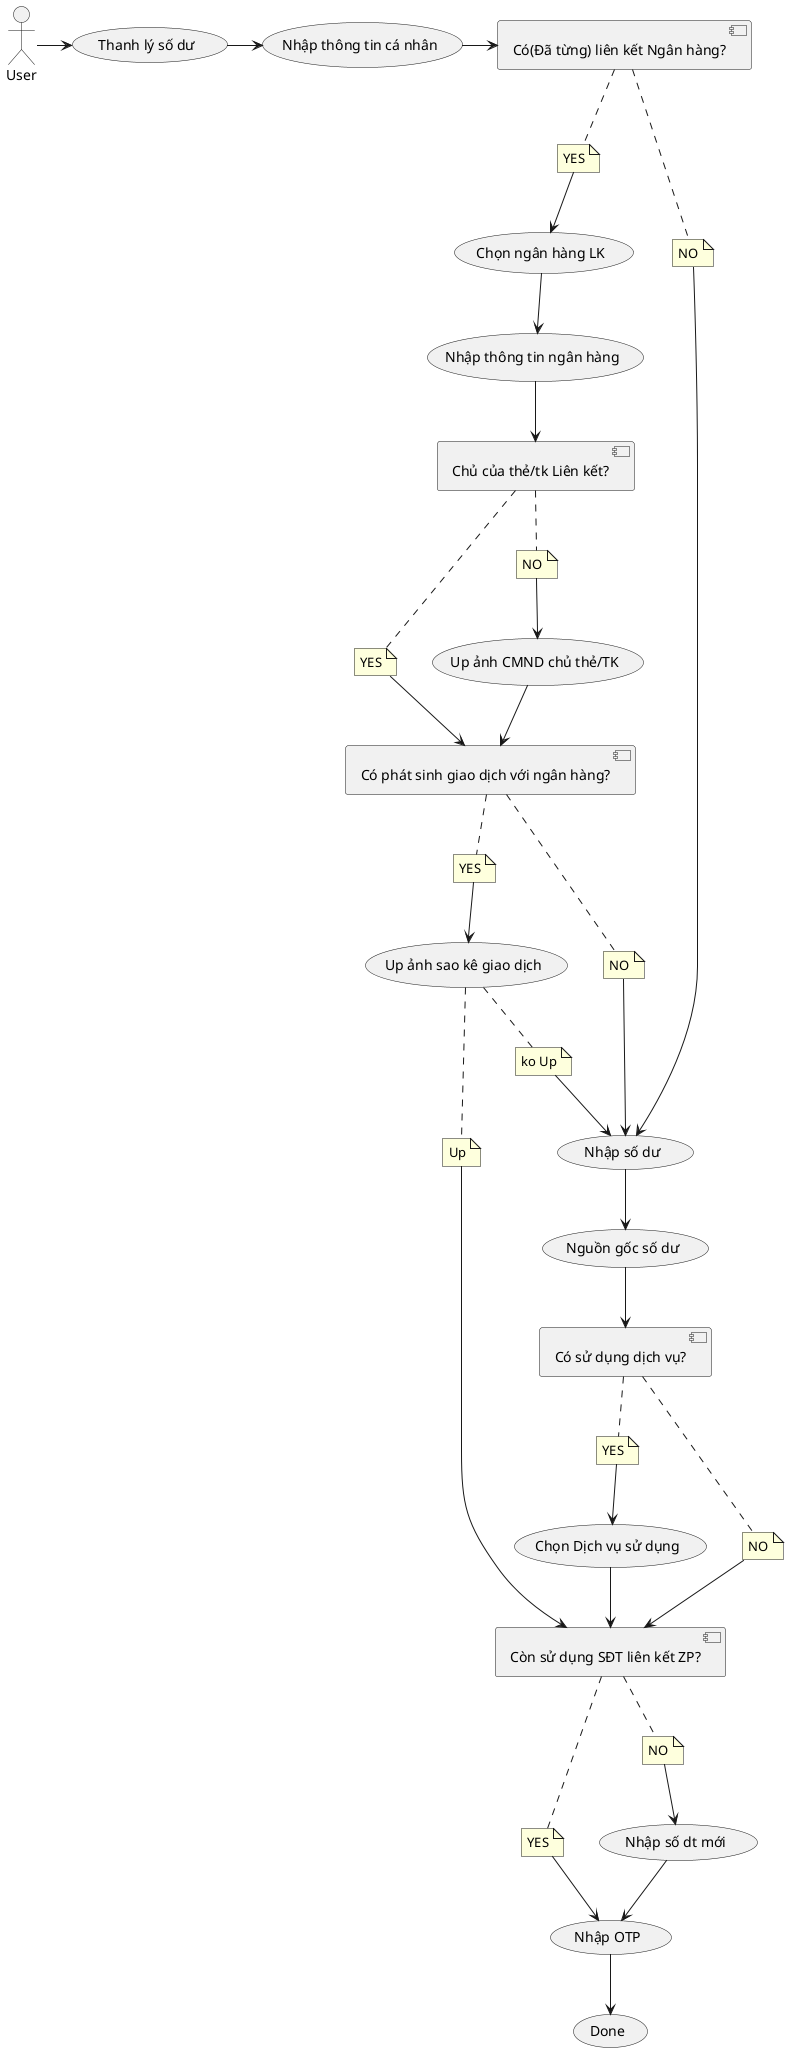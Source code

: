 @startuml

(Thanh lý số dư) as (TLSD)
(Nhập thông tin cá nhân) as (TTCN)

User -> (TLSD)
(TLSD) -> (TTCN)


[Có(Đã từng) liên kết Ngân hàng?] as [LKNH]

(TTCN) -> [LKNH]

note "YES" as N1
[LKNH] .. N1

(Chọn ngân hàng LK) as (NHLK)
N1 --> (NHLK)

(Nhập thông tin ngân hàng) as (BankInfor)

(NHLK) --> (BankInfor)
[Chủ của thẻ/tk Liên kết?] as [OwnerBank]
[Có phát sinh giao dịch với ngân hàng?] as [PSGD]

(BankInfor) --> [OwnerBank]
note "YES" as N_Owner_yes
note "NO" as N_Owner_no
[OwnerBank] .. N_Owner_yes
N_Owner_yes --> [PSGD]
[OwnerBank] .. N_Owner_no
N_Owner_no --> (Up ảnh CMND chủ thẻ/TK)
(Up ảnh CMND chủ thẻ/TK) --> [PSGD]


(Up ảnh sao kê giao dịch) as (SaoKeGD)
note "YES" as N11
note "NO" as N12
note "Up" as N_Up
note "ko Up" as N_KoUp
[PSGD] .. N11
N11 --> (SaoKeGD)

[PSGD] .. N12

(Nguồn gốc số dư) as (NGSoDu)
(Nhập số dư) as (InputSoDu)

N12 --> (InputSoDu)

(SaoKeGD) .. N_Up
N_Up --> [SDT_ZP]
(SaoKeGD) .. N_KoUp
N_KoUp --> (InputSoDu)

[Có sử dụng dịch vụ?] as [DVSuDung]

(NGSoDu) --> [DVSuDung]
note "YES" as N_dv_yes
note "NO" as N_dv_no
[DVSuDung] .. N_dv_yes
N_dv_yes --> (Chọn Dịch vụ sử dụng)
(Chọn Dịch vụ sử dụng) --> [SDT_ZP]

[DVSuDung] .. N_dv_no
N_dv_no --> [SDT_ZP]

note "NO" as N2
[Còn sử dụng SĐT liên kết ZP?] as [SDT_ZP]
[LKNH] .. N2
N2 --> (InputSoDu)

(InputSoDu) --> (NGSoDu)


note "YES" as n_sdt_1
note "NO" as n_sdt_2
[SDT_ZP] .. n_sdt_1

n_sdt_1 --> (OTP)

[SDT_ZP] .. n_sdt_2
(Nhập OTP) as (OTP)
n_sdt_2 --> (Nhập số dt mới)
(Nhập số dt mới) --> (OTP)

(OTP) --> (Done)

@enduml